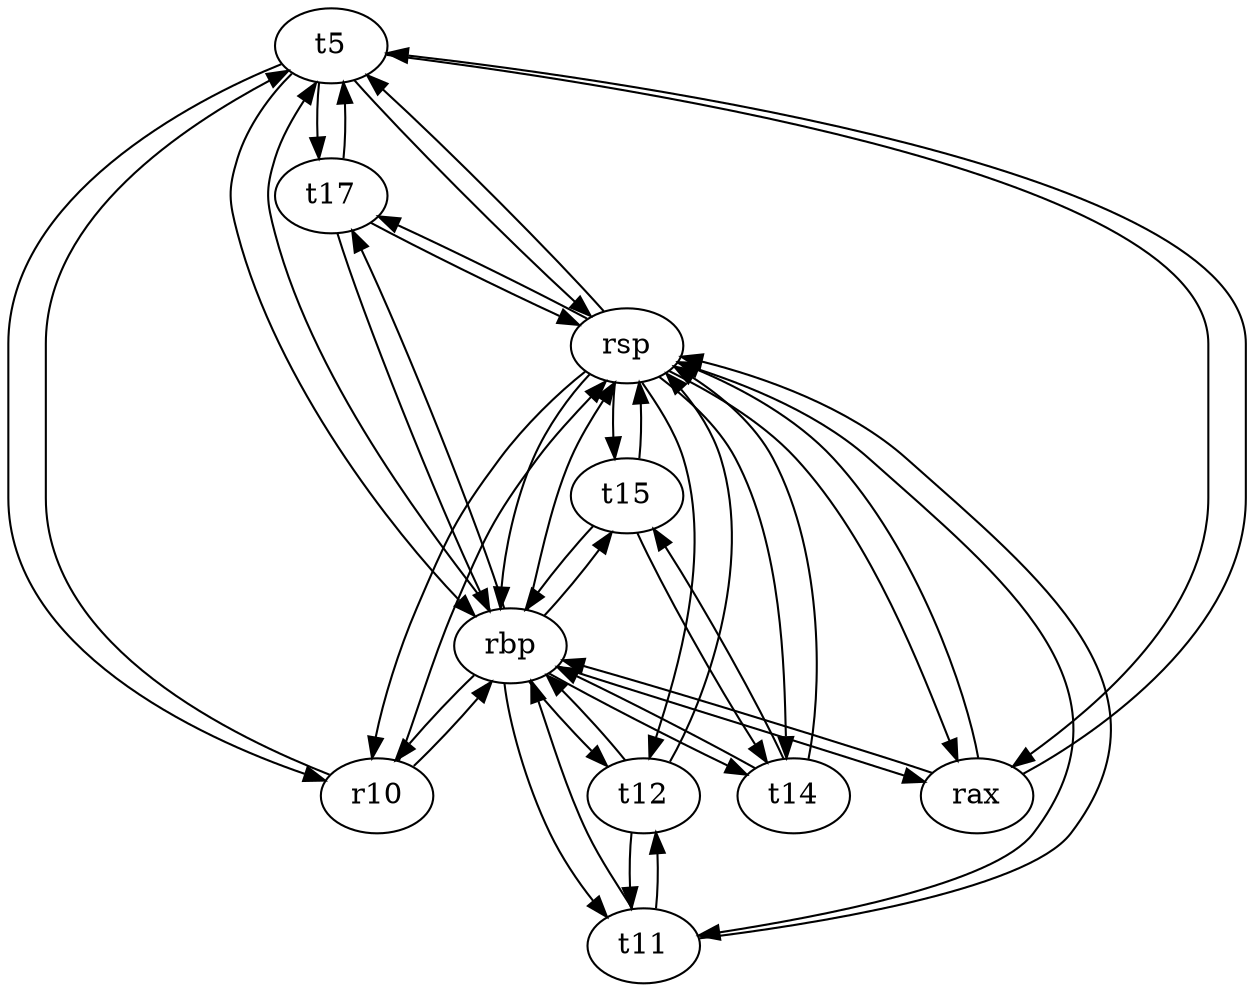 digraph simplified{ t5 -> t17; t5 -> r10; t5 -> rax; t5 -> rbp; t5 -> rsp; t11 -> t12; t11 -> rbp; t11 -> rsp; t12 -> t11; t12 -> rbp; t12 -> rsp; t14 -> t15; t14 -> rbp; t14 -> rsp; t15 -> t14; t15 -> rbp; t15 -> rsp; t17 -> t5; t17 -> rbp; t17 -> rsp; r10 -> t5; r10 -> rbp; r10 -> rsp; rax -> t5; rax -> rbp; rax -> rsp; rbp -> t5; rbp -> t11; rbp -> t12; rbp -> t14; rbp -> t15; rbp -> t17; rbp -> r10; rbp -> rax; rbp -> rsp; rsp -> t5; rsp -> t11; rsp -> t12; rsp -> t14; rsp -> t15; rsp -> t17; rsp -> r10; rsp -> rax; rsp -> rbp; }
